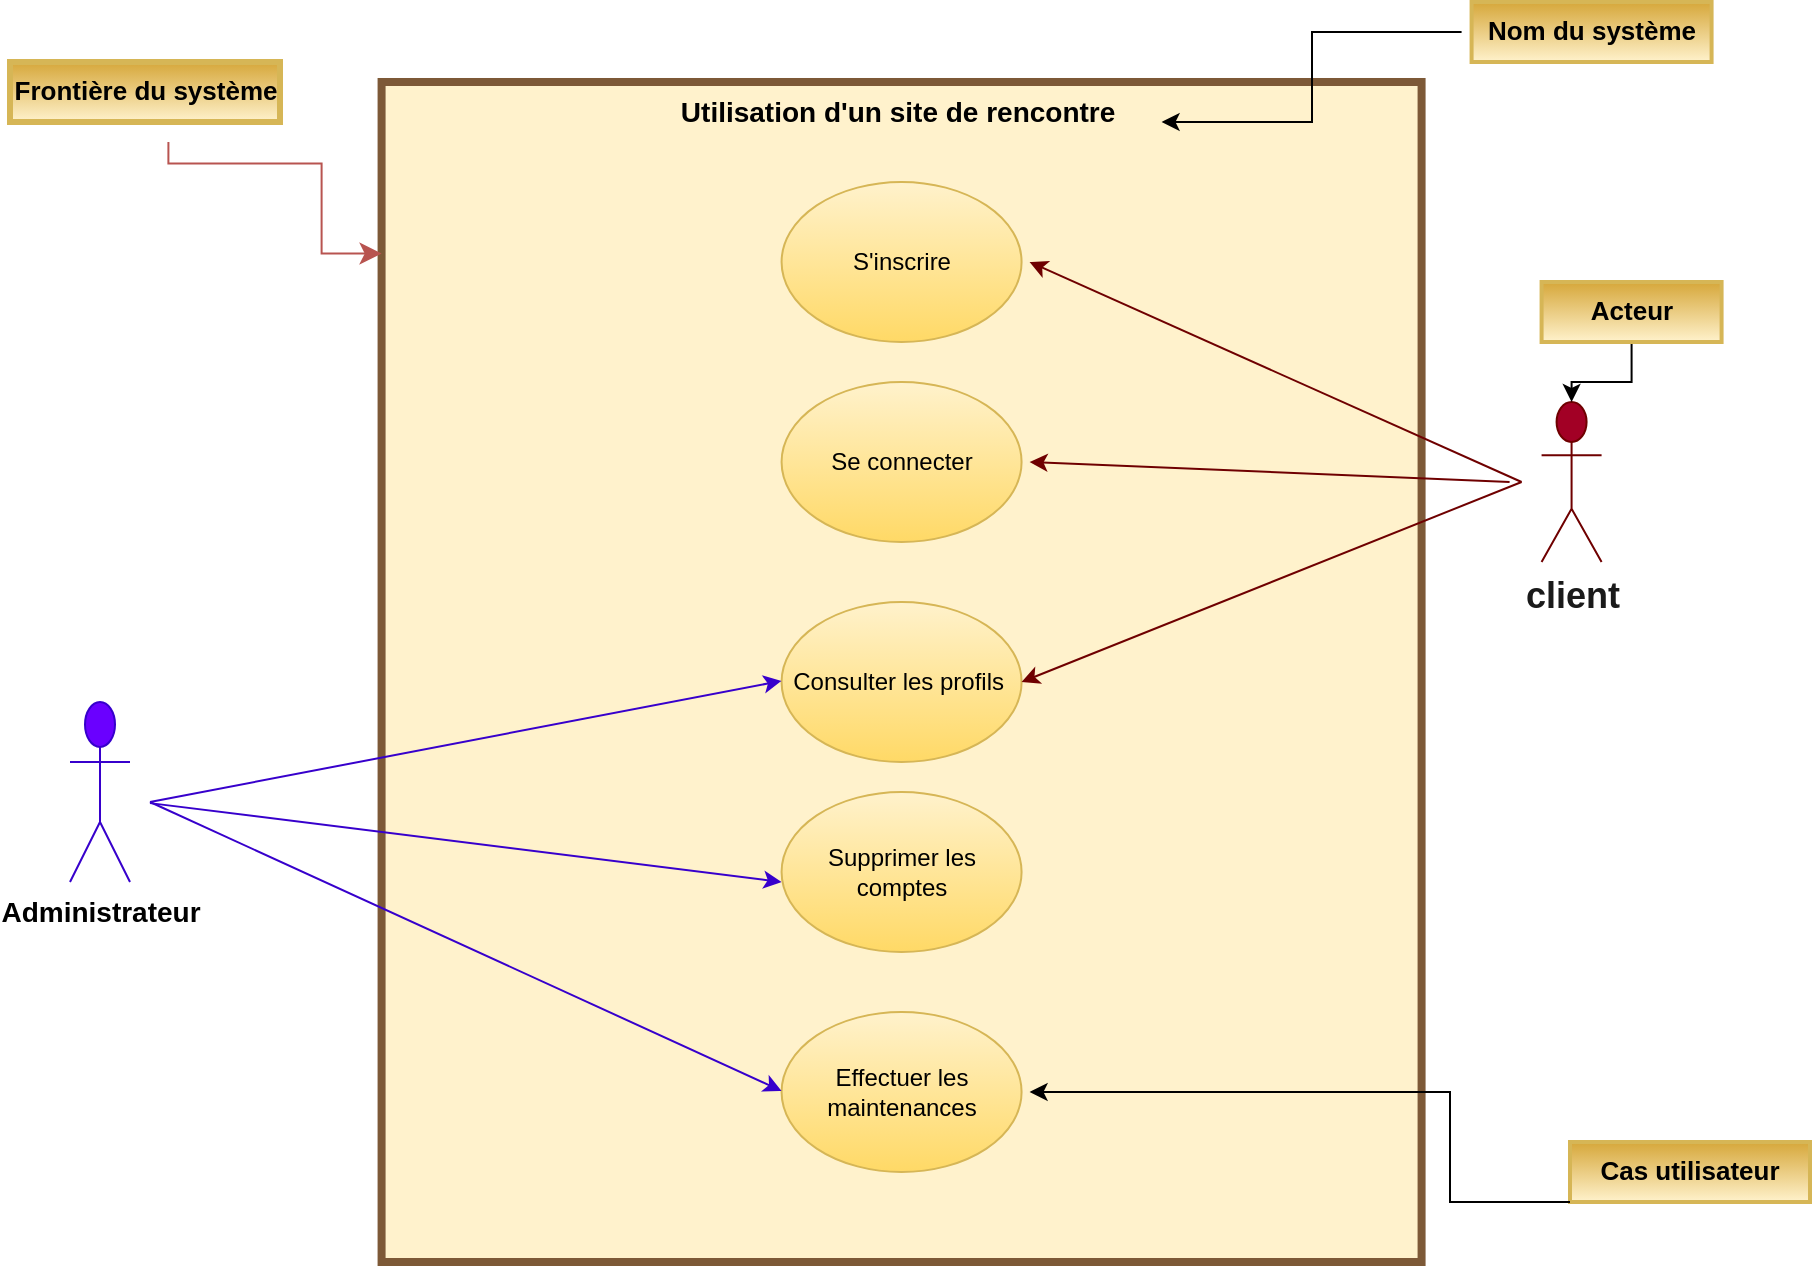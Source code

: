 <mxfile version="15.4.3" type="device" pages="7"><diagram id="weWwjHeKJIYspQ4yon3c" name="Page-1"><mxGraphModel dx="2048" dy="1813" grid="1" gridSize="10" guides="1" tooltips="1" connect="1" arrows="1" fold="1" page="1" pageScale="1" pageWidth="827" pageHeight="1169" math="0" shadow="0"><root><mxCell id="0"/><mxCell id="1" parent="0"/><mxCell id="iVEvLPXvBryXP_HF8S6f-1" value="&lt;span style=&quot;font-size: 14px&quot;&gt;&lt;b&gt;Utilisation d'un site de rencontre&amp;nbsp;&lt;/b&gt;&lt;/span&gt;" style="rounded=0;whiteSpace=wrap;html=1;direction=south;fillColor=#fff2cc;gradientDirection=north;align=center;rotation=0;horizontal=1;verticalAlign=top;strokeColor=#7D5937;strokeWidth=4;gradientColor=#FFF2CC;" parent="1" vertex="1"><mxGeometry x="-214.21" y="40" width="520" height="590" as="geometry"/></mxCell><mxCell id="iVEvLPXvBryXP_HF8S6f-3" value="S'inscrire" style="ellipse;whiteSpace=wrap;html=1;gradientColor=#ffd966;fillColor=#fff2cc;strokeColor=#d6b656;strokeWidth=1;" parent="1" vertex="1"><mxGeometry x="-14.21" y="90" width="120" height="80" as="geometry"/></mxCell><mxCell id="iVEvLPXvBryXP_HF8S6f-4" value="Effectuer les maintenances" style="ellipse;whiteSpace=wrap;html=1;gradientColor=#ffd966;fillColor=#fff2cc;strokeColor=#d6b656;" parent="1" vertex="1"><mxGeometry x="-14.21" y="505" width="120" height="80" as="geometry"/></mxCell><mxCell id="iVEvLPXvBryXP_HF8S6f-5" value="Se connecter" style="ellipse;whiteSpace=wrap;html=1;gradientColor=#ffd966;fillColor=#fff2cc;strokeColor=#d6b656;" parent="1" vertex="1"><mxGeometry x="-14.21" y="190" width="120" height="80" as="geometry"/></mxCell><mxCell id="iVEvLPXvBryXP_HF8S6f-6" value="&lt;font style=&quot;font-size: 18px&quot; color=&quot;#1a1a1a&quot;&gt;client&lt;/font&gt;" style="shape=umlActor;verticalLabelPosition=bottom;verticalAlign=top;html=1;outlineConnect=0;fontStyle=1;fillColor=#a20025;strokeColor=#6F0000;fontColor=#ffffff;" parent="1" vertex="1"><mxGeometry x="365.79" y="200" width="30" height="80" as="geometry"/></mxCell><mxCell id="iVEvLPXvBryXP_HF8S6f-10" value="&lt;font style=&quot;font-size: 14px&quot; color=&quot;#000000&quot;&gt;Administrateur&lt;/font&gt;" style="shape=umlActor;verticalLabelPosition=bottom;verticalAlign=top;html=1;outlineConnect=0;fontStyle=1;fillColor=#6a00ff;strokeColor=#3700CC;fontColor=#ffffff;" parent="1" vertex="1"><mxGeometry x="-370" y="350" width="30" height="90" as="geometry"/></mxCell><mxCell id="iVEvLPXvBryXP_HF8S6f-15" value="Consulter les profils&amp;nbsp;" style="ellipse;whiteSpace=wrap;html=1;gradientColor=#ffd966;fillColor=#fff2cc;strokeColor=#d6b656;" parent="1" vertex="1"><mxGeometry x="-14.21" y="300" width="120" height="80" as="geometry"/></mxCell><mxCell id="iVEvLPXvBryXP_HF8S6f-29" value="" style="endArrow=classic;html=1;fontColor=#FF3333;verticalAlign=top;entryX=-0.023;entryY=0.353;entryDx=0;entryDy=0;entryPerimeter=0;fillColor=#6a00ff;strokeColor=#3700CC;" parent="1" edge="1"><mxGeometry width="50" height="50" relative="1" as="geometry"><mxPoint x="-330" y="400.56" as="sourcePoint"/><mxPoint x="-14.21" y="440" as="targetPoint"/></mxGeometry></mxCell><mxCell id="iVEvLPXvBryXP_HF8S6f-31" value="" style="endArrow=classic;html=1;fontColor=#FF3333;verticalAlign=top;fillColor=#a20025;strokeColor=#6F0000;" parent="1" edge="1"><mxGeometry width="50" height="50" relative="1" as="geometry"><mxPoint x="355.79" y="240" as="sourcePoint"/><mxPoint x="105.79" y="340" as="targetPoint"/></mxGeometry></mxCell><mxCell id="iVEvLPXvBryXP_HF8S6f-34" style="edgeStyle=orthogonalEdgeStyle;rounded=0;orthogonalLoop=1;jettySize=auto;html=1;exitX=0.5;exitY=1;exitDx=0;exitDy=0;" parent="1" source="iVEvLPXvBryXP_HF8S6f-32" target="iVEvLPXvBryXP_HF8S6f-6" edge="1"><mxGeometry relative="1" as="geometry"/></mxCell><mxCell id="iVEvLPXvBryXP_HF8S6f-32" value="Acteur" style="rounded=0;whiteSpace=wrap;html=1;strokeColor=#D6B656;strokeWidth=2;fillColor=#fff2cc;gradientDirection=north;verticalAlign=top;fontStyle=1;fontSize=13;gradientColor=#D6A73A;" parent="1" vertex="1"><mxGeometry x="365.79" y="140" width="90" height="30" as="geometry"/></mxCell><mxCell id="iVEvLPXvBryXP_HF8S6f-35" value="Nom du système" style="rounded=0;whiteSpace=wrap;html=1;strokeColor=#d6b656;strokeWidth=2;fillColor=#fff2cc;gradientDirection=north;verticalAlign=top;fontStyle=1;fontSize=13;gradientColor=#D6A73A;" parent="1" vertex="1"><mxGeometry x="330.79" width="120" height="30" as="geometry"/></mxCell><mxCell id="iVEvLPXvBryXP_HF8S6f-38" value="" style="endArrow=classic;html=1;fontColor=#FF3333;verticalAlign=top;fillColor=#a20025;strokeColor=#6F0000;" parent="1" edge="1"><mxGeometry width="50" height="50" relative="1" as="geometry"><mxPoint x="349.79" y="240" as="sourcePoint"/><mxPoint x="109.79" y="230.0" as="targetPoint"/></mxGeometry></mxCell><mxCell id="iVEvLPXvBryXP_HF8S6f-39" value="" style="endArrow=classic;html=1;fontColor=#FF3333;verticalAlign=top;fillColor=#a20025;strokeColor=#6F0000;" parent="1" edge="1"><mxGeometry width="50" height="50" relative="1" as="geometry"><mxPoint x="355.79" y="240" as="sourcePoint"/><mxPoint x="109.79" y="130.0" as="targetPoint"/></mxGeometry></mxCell><mxCell id="iVEvLPXvBryXP_HF8S6f-40" value="Supprimer les comptes" style="ellipse;whiteSpace=wrap;html=1;gradientColor=#ffd966;fillColor=#fff2cc;strokeColor=#d6b656;" parent="1" vertex="1"><mxGeometry x="-14.21" y="395" width="120" height="80" as="geometry"/></mxCell><mxCell id="iVEvLPXvBryXP_HF8S6f-41" value="" style="endArrow=classic;html=1;fontColor=#FF3333;verticalAlign=top;entryX=-0.023;entryY=0.353;entryDx=0;entryDy=0;entryPerimeter=0;fillColor=#6a00ff;strokeColor=#3700CC;" parent="1" edge="1"><mxGeometry width="50" height="50" relative="1" as="geometry"><mxPoint x="-330" y="400" as="sourcePoint"/><mxPoint x="-14.21" y="544.44" as="targetPoint"/></mxGeometry></mxCell><mxCell id="iVEvLPXvBryXP_HF8S6f-43" value="" style="edgeStyle=elbowEdgeStyle;elbow=horizontal;endArrow=classic;html=1;rounded=0;" parent="1" edge="1"><mxGeometry width="50" height="50" relative="1" as="geometry"><mxPoint x="325.79" y="15" as="sourcePoint"/><mxPoint x="175.79" y="60" as="targetPoint"/></mxGeometry></mxCell><mxCell id="iVEvLPXvBryXP_HF8S6f-47" value="&lt;b style=&quot;font-size: 13px;&quot;&gt;Frontière du système&lt;/b&gt;" style="rounded=0;whiteSpace=wrap;html=1;strokeColor=#d6b656;strokeWidth=3;fillColor=#fff2cc;gradientDirection=north;verticalAlign=top;spacingTop=0;spacing=2;spacingLeft=1;spacingBottom=23;fontFamily=Helvetica;labelBackgroundColor=none;perimeterSpacing=0;fontSize=13;gradientColor=#D6A73A;" parent="1" vertex="1"><mxGeometry x="-400" y="30" width="135" height="30" as="geometry"/></mxCell><mxCell id="iVEvLPXvBryXP_HF8S6f-48" style="edgeStyle=orthogonalEdgeStyle;rounded=0;orthogonalLoop=1;jettySize=auto;html=1;exitX=0.692;exitY=1.14;exitDx=0;exitDy=0;fontFamily=Helvetica;fontSize=13;fontColor=#4F4F4F;endSize=8;gradientColor=#ea6b66;fillColor=#f8cecc;strokeColor=#b85450;exitPerimeter=0;" parent="1" edge="1"><mxGeometry relative="1" as="geometry"><mxPoint x="-214.21" y="125.8" as="targetPoint"/><mxPoint x="-320.79" y="70.0" as="sourcePoint"/><Array as="points"><mxPoint x="-321.21" y="80.8"/><mxPoint x="-244.21" y="80.8"/><mxPoint x="-244.21" y="125.8"/></Array></mxGeometry></mxCell><mxCell id="qaUqfCJ0i0M3OZ55hwpv-1" value="Cas utilisateur" style="rounded=0;whiteSpace=wrap;html=1;strokeColor=#d6b656;strokeWidth=2;fillColor=#fff2cc;gradientDirection=north;verticalAlign=top;fontStyle=1;fontSize=13;gradientColor=#D6A73A;" parent="1" vertex="1"><mxGeometry x="380" y="570" width="120" height="30" as="geometry"/></mxCell><mxCell id="qaUqfCJ0i0M3OZ55hwpv-2" value="" style="edgeStyle=elbowEdgeStyle;elbow=horizontal;endArrow=classic;html=1;rounded=0;" parent="1" edge="1"><mxGeometry width="50" height="50" relative="1" as="geometry"><mxPoint x="380" y="600" as="sourcePoint"/><mxPoint x="109.79" y="545" as="targetPoint"/><Array as="points"><mxPoint x="320" y="610"/></Array></mxGeometry></mxCell><mxCell id="Shr7SH_I1ijQ5T_QCEIg-2" value="" style="endArrow=classic;html=1;fontColor=#FF3333;verticalAlign=top;entryX=-0.023;entryY=0.353;entryDx=0;entryDy=0;entryPerimeter=0;fillColor=#6a00ff;strokeColor=#3700CC;" edge="1" parent="1"><mxGeometry width="50" height="50" relative="1" as="geometry"><mxPoint x="-330" y="400" as="sourcePoint"/><mxPoint x="-14.21" y="339.44" as="targetPoint"/></mxGeometry></mxCell></root></mxGraphModel></diagram><diagram id="FXGKX-qDXkNzPMcbyioY" name="Page-2"><mxGraphModel dx="1221" dy="644" grid="1" gridSize="10" guides="1" tooltips="1" connect="1" arrows="1" fold="1" page="1" pageScale="1" pageWidth="827" pageHeight="1169" math="0" shadow="0"><root><mxCell id="MTrVuv8b9N_lWfVf94gW-0"/><mxCell id="MTrVuv8b9N_lWfVf94gW-1" parent="MTrVuv8b9N_lWfVf94gW-0"/><mxCell id="8rqVWZszcNIfHIM7vGZT-0" value="&lt;font style=&quot;font-size: 14px&quot;&gt;&lt;b&gt;Utilisation d'un site de rencontre&lt;/b&gt;&lt;/font&gt;" style="rounded=0;whiteSpace=wrap;html=1;direction=south;fillColor=#FFF2CC;gradientDirection=north;align=center;rotation=0;horizontal=1;verticalAlign=top;strokeColor=#7D5937;strokeWidth=4;gradientColor=#FFF2CC;" parent="MTrVuv8b9N_lWfVf94gW-1" vertex="1"><mxGeometry x="154" y="40" width="520" height="590" as="geometry"/></mxCell><mxCell id="WJyBv8URlqxWweIcmU5b-0" value="Se connecter" style="ellipse;whiteSpace=wrap;html=1;gradientColor=#ffd966;fillColor=#FF9933;strokeColor=#d6b656;" parent="MTrVuv8b9N_lWfVf94gW-1" vertex="1"><mxGeometry x="230.0" y="120" width="120" height="80" as="geometry"/></mxCell><mxCell id="zNxa2sdGO_AE-a-cm9br-0" value="Consulter les profils&amp;nbsp;" style="ellipse;whiteSpace=wrap;html=1;fillColor=#e1d5e7;strokeColor=#A680B8;" parent="MTrVuv8b9N_lWfVf94gW-1" vertex="1"><mxGeometry x="230.0" y="260" width="120" height="80" as="geometry"/></mxCell><mxCell id="PoD6lYwww3fJ2Xx13AOp-0" value="Supprimer les comptes" style="ellipse;whiteSpace=wrap;html=1;gradientColor=#ffd966;fillColor=#fff2cc;strokeColor=#d6b656;" parent="MTrVuv8b9N_lWfVf94gW-1" vertex="1"><mxGeometry x="230.0" y="390" width="120" height="80" as="geometry"/></mxCell><mxCell id="N6kBiaD7Q6cnoGw1dSsl-0" value="Effectuer les maintenances" style="ellipse;whiteSpace=wrap;html=1;gradientColor=#ffd966;fillColor=#fff2cc;strokeColor=#d6b656;" parent="MTrVuv8b9N_lWfVf94gW-1" vertex="1"><mxGeometry x="230.0" y="505" width="120" height="80" as="geometry"/></mxCell><mxCell id="lve6Cak85cwID4hWJRPR-0" value="&lt;font style=&quot;font-size: 14px&quot; color=&quot;#000000&quot;&gt;Administrateur&lt;/font&gt;" style="shape=umlActor;verticalLabelPosition=bottom;verticalAlign=top;html=1;outlineConnect=0;fontStyle=1;fillColor=#6a00ff;strokeColor=#3700CC;fontColor=#ffffff;" parent="MTrVuv8b9N_lWfVf94gW-1" vertex="1"><mxGeometry x="60" y="360" width="30" height="90" as="geometry"/></mxCell><mxCell id="el1T92E66KZs84MaFU_7-0" value="&lt;font style=&quot;font-size: 18px&quot; color=&quot;#1a1a1a&quot;&gt;client&lt;/font&gt;" style="shape=umlActor;verticalLabelPosition=bottom;verticalAlign=top;html=1;outlineConnect=0;fontStyle=1;fillColor=#a20025;strokeColor=#6F0000;fontColor=#ffffff;" parent="MTrVuv8b9N_lWfVf94gW-1" vertex="1"><mxGeometry x="750" y="240" width="30" height="80" as="geometry"/></mxCell><mxCell id="ZgEzMcZqiT-5TLwET4vs-2" value="" style="endArrow=classic;html=1;fontColor=#FF3333;verticalAlign=top;entryX=-0.023;entryY=0.353;entryDx=0;entryDy=0;entryPerimeter=0;fillColor=#6a00ff;strokeColor=#4D4D4D;dashed=1;exitX=1;exitY=1;exitDx=0;exitDy=0;" parent="MTrVuv8b9N_lWfVf94gW-1" source="WJyBv8URlqxWweIcmU5b-0" edge="1"><mxGeometry width="50" height="50" relative="1" as="geometry"><mxPoint x="450" y="270" as="sourcePoint"/><mxPoint x="565.75" y="470" as="targetPoint"/></mxGeometry></mxCell><mxCell id="ZgEzMcZqiT-5TLwET4vs-3" value="" style="endArrow=classic;html=1;fontColor=#FF3333;verticalAlign=top;entryX=0;entryY=0.5;entryDx=0;entryDy=0;fillColor=#6a00ff;strokeColor=#4D4D4D;exitX=1;exitY=0.5;exitDx=0;exitDy=0;dashed=1;" parent="MTrVuv8b9N_lWfVf94gW-1" source="PoD6lYwww3fJ2Xx13AOp-0" edge="1"><mxGeometry width="50" height="50" relative="1" as="geometry"><mxPoint x="234.25" y="209.89" as="sourcePoint"/><mxPoint x="490" y="510" as="targetPoint"/></mxGeometry></mxCell><mxCell id="_pOZWqajE7H5ngIxRmhI-0" value="" style="endArrow=classic;html=1;fontColor=#FF3333;verticalAlign=top;entryX=-0.023;entryY=0.353;entryDx=0;entryDy=0;entryPerimeter=0;fillColor=#6a00ff;strokeColor=#3700CC;" parent="MTrVuv8b9N_lWfVf94gW-1" edge="1"><mxGeometry width="50" height="50" relative="1" as="geometry"><mxPoint x="100" y="420" as="sourcePoint"/><mxPoint x="255.79" y="514.44" as="targetPoint"/></mxGeometry></mxCell><mxCell id="_pOZWqajE7H5ngIxRmhI-1" value="" style="endArrow=classic;html=1;fontColor=#FF3333;verticalAlign=top;entryX=-0.023;entryY=0.353;entryDx=0;entryDy=0;entryPerimeter=0;fillColor=#6a00ff;strokeColor=#3700CC;" parent="MTrVuv8b9N_lWfVf94gW-1" edge="1"><mxGeometry width="50" height="50" relative="1" as="geometry"><mxPoint x="100" y="420" as="sourcePoint"/><mxPoint x="245.79" y="407.22" as="targetPoint"/></mxGeometry></mxCell><mxCell id="MFQM23Msi7Dc2ZZuiPJq-0" value="" style="endArrow=classic;html=1;fontColor=#FF3333;verticalAlign=top;fillColor=#a20025;strokeColor=#6F0000;" parent="MTrVuv8b9N_lWfVf94gW-1" edge="1"><mxGeometry width="50" height="50" relative="1" as="geometry"><mxPoint x="730" y="280" as="sourcePoint"/><mxPoint x="350" y="160" as="targetPoint"/></mxGeometry></mxCell><mxCell id="MFQM23Msi7Dc2ZZuiPJq-3" value="" style="endArrow=classic;html=1;fontColor=#FF3333;verticalAlign=top;fillColor=#a20025;strokeColor=#6F0000;" parent="MTrVuv8b9N_lWfVf94gW-1" edge="1"><mxGeometry width="50" height="50" relative="1" as="geometry"><mxPoint x="730" y="280" as="sourcePoint"/><mxPoint x="350" y="300" as="targetPoint"/></mxGeometry></mxCell><mxCell id="MFQM23Msi7Dc2ZZuiPJq-6" value="&amp;lt;&amp;lt;include&amp;gt;&amp;gt;" style="rounded=0;whiteSpace=wrap;html=1;fontSize=14;fontColor=#000000;strokeColor=#FFF2CC;strokeWidth=1;fillColor=#FFF2CC;" parent="MTrVuv8b9N_lWfVf94gW-1" vertex="1"><mxGeometry x="530" y="375" width="120" height="45" as="geometry"/></mxCell><mxCell id="MFQM23Msi7Dc2ZZuiPJq-7" value="&amp;lt;&amp;lt;include&amp;gt;&amp;gt;" style="rounded=0;whiteSpace=wrap;html=1;fontSize=14;fontColor=#000000;strokeColor=#FFF2CC;strokeWidth=1;fillColor=#FFF2CC;" parent="MTrVuv8b9N_lWfVf94gW-1" vertex="1"><mxGeometry x="360" y="500" width="120" height="45" as="geometry"/></mxCell><mxCell id="MFQM23Msi7Dc2ZZuiPJq-9" value="" style="endArrow=classic;html=1;fontColor=#FF3333;verticalAlign=top;fillColor=#6a00ff;strokeColor=#4D4D4D;exitX=0.915;exitY=0.878;exitDx=0;exitDy=0;exitPerimeter=0;dashed=1;entryX=0;entryY=0;entryDx=0;entryDy=0;" parent="MTrVuv8b9N_lWfVf94gW-1" edge="1"><mxGeometry width="50" height="50" relative="1" as="geometry"><mxPoint x="340.0" y="329.26" as="sourcePoint"/><mxPoint x="515.096" y="480.736" as="targetPoint"/></mxGeometry></mxCell><mxCell id="MFQM23Msi7Dc2ZZuiPJq-10" value="&amp;lt;&amp;lt;include&amp;gt;&amp;gt;" style="rounded=0;whiteSpace=wrap;html=1;fontSize=14;fontColor=#000000;strokeColor=#FFF2CC;strokeWidth=1;fillColor=#FFF2CC;" parent="MTrVuv8b9N_lWfVf94gW-1" vertex="1"><mxGeometry x="420" y="425" width="90" height="35" as="geometry"/></mxCell><mxCell id="IvKk850vdo5CrW2RRam3-0" value="S'authentifier" style="ellipse;whiteSpace=wrap;html=1;fillColor=#FF3333;strokeColor=#FFFFFF;strokeWidth=1;gradientColor=#FF9999;" vertex="1" parent="MTrVuv8b9N_lWfVf94gW-1"><mxGeometry x="480" y="470" width="160" height="125" as="geometry"/></mxCell></root></mxGraphModel></diagram><diagram id="80dTjq93qy7R0JJeM6_k" name="Page-3"><mxGraphModel dx="1221" dy="644" grid="1" gridSize="10" guides="1" tooltips="1" connect="1" arrows="1" fold="1" page="1" pageScale="1" pageWidth="827" pageHeight="1169" math="0" shadow="0"><root><mxCell id="dQynfQwuio2pgvtpngWR-0"/><mxCell id="dQynfQwuio2pgvtpngWR-1" parent="dQynfQwuio2pgvtpngWR-0"/><mxCell id="dQynfQwuio2pgvtpngWR-2" value="&lt;font style=&quot;font-size: 14px&quot;&gt;&lt;b&gt;Utilisation d'un site de rencontre&lt;/b&gt;&lt;/font&gt;" style="rounded=0;whiteSpace=wrap;html=1;direction=south;fillColor=#FFF2CC;gradientDirection=north;align=center;rotation=0;horizontal=1;verticalAlign=top;strokeColor=#7D5937;strokeWidth=4;gradientColor=#FFF2CC;" parent="dQynfQwuio2pgvtpngWR-1" vertex="1"><mxGeometry x="140" y="60" width="520" height="590" as="geometry"/></mxCell><mxCell id="Vq28zk0aYF-WaxJvhp9E-0" value="S'inscrire" style="ellipse;whiteSpace=wrap;html=1;fillColor=#fff2cc;strokeColor=#d6b656;strokeWidth=1;gradientColor=#663300;" parent="dQynfQwuio2pgvtpngWR-1" vertex="1"><mxGeometry x="200" y="110" width="120" height="80" as="geometry"/></mxCell><mxCell id="x18dPmkq5BiioBOSRBI7-5" value="" style="edgeStyle=orthogonalEdgeStyle;rounded=0;orthogonalLoop=1;jettySize=auto;html=1;fontSize=14;fontColor=#000000;startFill=0;endFill=0;strokeColor=#1A1A1A;" parent="dQynfQwuio2pgvtpngWR-1" source="vWuemhmYQi7lgjnBkNhN-0" target="RTdk1IspAQ4nKyikFFte-5" edge="1"><mxGeometry relative="1" as="geometry"><Array as="points"/></mxGeometry></mxCell><mxCell id="vWuemhmYQi7lgjnBkNhN-0" value="Inscrire ses Informations&lt;br&gt;Personnelles" style="ellipse;whiteSpace=wrap;html=1;fillColor=#fff2cc;strokeColor=#d6b656;gradientColor=#663300;" parent="dQynfQwuio2pgvtpngWR-1" vertex="1"><mxGeometry x="200" y="330" width="120" height="80" as="geometry"/></mxCell><mxCell id="1T-p5-_rrq-MybK0mWP_-0" value="Consulter des profils" style="ellipse;whiteSpace=wrap;html=1;fillColor=#e1d5e7;strokeColor=#9673a6;gradientColor=#A680B8;" parent="dQynfQwuio2pgvtpngWR-1" vertex="1"><mxGeometry x="480" y="520" width="120" height="80" as="geometry"/></mxCell><mxCell id="x18dPmkq5BiioBOSRBI7-2" style="edgeStyle=orthogonalEdgeStyle;rounded=0;orthogonalLoop=1;jettySize=auto;html=1;entryX=0.5;entryY=0;entryDx=0;entryDy=0;fontSize=14;fontColor=#000000;startFill=0;endFill=0;strokeColor=#1A1A1A;" parent="dQynfQwuio2pgvtpngWR-1" source="Vq28zk0aYF-WaxJvhp9E-0" target="vWuemhmYQi7lgjnBkNhN-0" edge="1"><mxGeometry relative="1" as="geometry"/></mxCell><mxCell id="PX9JfjW6lG3FPnZ3nhb_-0" value="Se connecter" style="ellipse;whiteSpace=wrap;html=1;fillColor=#fff2cc;strokeColor=#d6b656;gradientColor=#FF9933;" parent="dQynfQwuio2pgvtpngWR-1" vertex="1"><mxGeometry x="480" y="320" width="120" height="80" as="geometry"/></mxCell><mxCell id="BKgbxdX_vvEhqynFh0St-0" value="&lt;font style=&quot;font-size: 18px&quot; color=&quot;#1a1a1a&quot;&gt;client&lt;/font&gt;" style="shape=umlActor;verticalLabelPosition=bottom;verticalAlign=top;html=1;outlineConnect=0;fontStyle=1;fillColor=#a20025;strokeColor=#6F0000;fontColor=#ffffff;" parent="dQynfQwuio2pgvtpngWR-1" vertex="1"><mxGeometry x="700" y="120" width="30" height="80" as="geometry"/></mxCell><mxCell id="RjzJeiNGY1fc4cV2wxfK-0" value="&lt;font style=&quot;font-size: 14px&quot; color=&quot;#000000&quot;&gt;Administrateur&lt;/font&gt;" style="shape=umlActor;verticalLabelPosition=bottom;verticalAlign=top;html=1;outlineConnect=0;fontStyle=1;fillColor=#6a00ff;strokeColor=#3700CC;fontColor=#ffffff;" parent="dQynfQwuio2pgvtpngWR-1" vertex="1"><mxGeometry x="60" y="360" width="30" height="90" as="geometry"/></mxCell><mxCell id="x18dPmkq5BiioBOSRBI7-0" value="" style="endArrow=classic;html=1;fontColor=#FF3333;verticalAlign=top;fillColor=#a20025;strokeColor=#6F0000;entryX=1;entryY=0.5;entryDx=0;entryDy=0;" parent="dQynfQwuio2pgvtpngWR-1" edge="1" target="Vq28zk0aYF-WaxJvhp9E-0"><mxGeometry width="50" height="50" relative="1" as="geometry"><mxPoint x="680" y="160" as="sourcePoint"/><mxPoint x="430" y="85" as="targetPoint"/></mxGeometry></mxCell><mxCell id="x18dPmkq5BiioBOSRBI7-1" value="" style="endArrow=classic;html=1;fontColor=#FF3333;verticalAlign=top;fillColor=#a20025;strokeColor=#1A1A1A;dashed=1;" parent="dQynfQwuio2pgvtpngWR-1" target="1SsFdMCK3_J9lml8mRA1-0" edge="1" source="Vq28zk0aYF-WaxJvhp9E-0"><mxGeometry width="50" height="50" relative="1" as="geometry"><mxPoint x="390" y="180" as="sourcePoint"/><mxPoint x="380" y="260" as="targetPoint"/></mxGeometry></mxCell><mxCell id="1SsFdMCK3_J9lml8mRA1-0" value="S'authentifier" style="ellipse;whiteSpace=wrap;html=1;fillColor=#FF3333;strokeColor=#FFFFFF;strokeWidth=1;gradientColor=#FF9999;" parent="dQynfQwuio2pgvtpngWR-1" vertex="1"><mxGeometry x="480" y="170" width="120" height="80" as="geometry"/></mxCell><mxCell id="RTdk1IspAQ4nKyikFFte-0" value="" style="endArrow=classic;html=1;fontColor=#FF3333;verticalAlign=top;fillColor=#6a00ff;strokeColor=#3700CC;" edge="1" parent="dQynfQwuio2pgvtpngWR-1" target="vWuemhmYQi7lgjnBkNhN-0"><mxGeometry width="50" height="50" relative="1" as="geometry"><mxPoint x="120" y="440" as="sourcePoint"/><mxPoint x="265.79" y="407.22" as="targetPoint"/></mxGeometry></mxCell><mxCell id="RTdk1IspAQ4nKyikFFte-1" value="" style="endArrow=classic;html=1;fontColor=#FF3333;verticalAlign=top;fillColor=#6a00ff;strokeColor=#3700CC;" edge="1" parent="dQynfQwuio2pgvtpngWR-1" target="1T-p5-_rrq-MybK0mWP_-0"><mxGeometry width="50" height="50" relative="1" as="geometry"><mxPoint x="120" y="440" as="sourcePoint"/><mxPoint x="275.79" y="417.22" as="targetPoint"/></mxGeometry></mxCell><mxCell id="RTdk1IspAQ4nKyikFFte-3" value="" style="endArrow=classic;html=1;fontColor=#FF3333;verticalAlign=top;fillColor=#a20025;strokeColor=#1A1A1A;exitX=0.5;exitY=1;exitDx=0;exitDy=0;" edge="1" parent="dQynfQwuio2pgvtpngWR-1" source="1SsFdMCK3_J9lml8mRA1-0" target="PX9JfjW6lG3FPnZ3nhb_-0"><mxGeometry width="50" height="50" relative="1" as="geometry"><mxPoint x="371.315" y="168.416" as="sourcePoint"/><mxPoint x="312.845" y="263.013" as="targetPoint"/></mxGeometry></mxCell><mxCell id="RTdk1IspAQ4nKyikFFte-4" style="edgeStyle=orthogonalEdgeStyle;rounded=0;orthogonalLoop=1;jettySize=auto;html=1;fontSize=14;fontColor=#000000;startFill=0;endFill=0;strokeColor=#1A1A1A;" edge="1" parent="dQynfQwuio2pgvtpngWR-1" source="PX9JfjW6lG3FPnZ3nhb_-0" target="1T-p5-_rrq-MybK0mWP_-0"><mxGeometry relative="1" as="geometry"><mxPoint x="290" y="340" as="sourcePoint"/><mxPoint x="290" y="410" as="targetPoint"/><Array as="points"/></mxGeometry></mxCell><mxCell id="RTdk1IspAQ4nKyikFFte-5" value="Valider le profil" style="ellipse;whiteSpace=wrap;html=1;gradientColor=#ffd966;fillColor=#fff2cc;strokeColor=#d6b656;" vertex="1" parent="dQynfQwuio2pgvtpngWR-1"><mxGeometry x="200" y="520" width="120" height="80" as="geometry"/></mxCell><mxCell id="RTdk1IspAQ4nKyikFFte-6" value="" style="edgeStyle=orthogonalEdgeStyle;rounded=0;orthogonalLoop=1;jettySize=auto;html=1;fontSize=14;fontColor=#000000;startFill=0;endFill=0;strokeColor=#1A1A1A;exitX=1;exitY=0.5;exitDx=0;exitDy=0;" edge="1" parent="dQynfQwuio2pgvtpngWR-1" source="RTdk1IspAQ4nKyikFFte-5" target="1T-p5-_rrq-MybK0mWP_-0"><mxGeometry relative="1" as="geometry"><mxPoint x="270" y="440" as="sourcePoint"/><mxPoint x="270" y="530" as="targetPoint"/><Array as="points"/></mxGeometry></mxCell><mxCell id="RTdk1IspAQ4nKyikFFte-7" value="" style="endArrow=classic;html=1;fontColor=#FF3333;verticalAlign=top;fillColor=#6a00ff;strokeColor=#3700CC;" edge="1" parent="dQynfQwuio2pgvtpngWR-1" target="RTdk1IspAQ4nKyikFFte-5"><mxGeometry width="50" height="50" relative="1" as="geometry"><mxPoint x="130" y="450" as="sourcePoint"/><mxPoint x="446.046" y="552.501" as="targetPoint"/></mxGeometry></mxCell><mxCell id="stDo1J4t84jtuZGvI7D1-0" value="Mail" style="ellipse;whiteSpace=wrap;html=1;fillColor=#66B2FF;strokeColor=#FFFFFF;strokeWidth=1;gradientColor=#99CCFF;" vertex="1" parent="dQynfQwuio2pgvtpngWR-1"><mxGeometry x="140" y="280" width="60" height="50" as="geometry"/></mxCell><mxCell id="QPSppTYtau-VuFeNETh5-0" value="Pseudo" style="ellipse;whiteSpace=wrap;html=1;fillColor=#66B2FF;strokeColor=#FFFFFF;strokeWidth=1;gradientColor=#99CCFF;" vertex="1" parent="dQynfQwuio2pgvtpngWR-1"><mxGeometry x="310" y="280" width="60" height="50" as="geometry"/></mxCell><mxCell id="QPSppTYtau-VuFeNETh5-1" value="Date de naissance" style="ellipse;whiteSpace=wrap;html=1;fillColor=#66B2FF;strokeColor=#FFFFFF;strokeWidth=1;gradientColor=#99CCFF;" vertex="1" parent="dQynfQwuio2pgvtpngWR-1"><mxGeometry x="320" y="410" width="60" height="50" as="geometry"/></mxCell><mxCell id="QPSppTYtau-VuFeNETh5-2" value="Mot de passe" style="ellipse;whiteSpace=wrap;html=1;fillColor=#66B2FF;strokeColor=#FFFFFF;strokeWidth=1;gradientColor=#99CCFF;" vertex="1" parent="dQynfQwuio2pgvtpngWR-1"><mxGeometry x="340" y="345" width="60" height="50" as="geometry"/></mxCell><mxCell id="QPSppTYtau-VuFeNETh5-3" value="" style="endArrow=classic;html=1;fontColor=#FF3333;verticalAlign=top;fillColor=#6a00ff;strokeColor=#007FFF;" edge="1" parent="dQynfQwuio2pgvtpngWR-1" target="QPSppTYtau-VuFeNETh5-0"><mxGeometry width="50" height="50" relative="1" as="geometry"><mxPoint x="280" y="335" as="sourcePoint"/><mxPoint x="371.855" y="288.87" as="targetPoint"/></mxGeometry></mxCell><mxCell id="QPSppTYtau-VuFeNETh5-5" value="" style="endArrow=classic;html=1;fontColor=#FF3333;verticalAlign=top;fillColor=#6a00ff;strokeColor=#007FFF;exitX=1;exitY=0.5;exitDx=0;exitDy=0;" edge="1" parent="dQynfQwuio2pgvtpngWR-1" source="vWuemhmYQi7lgjnBkNhN-0" target="QPSppTYtau-VuFeNETh5-2"><mxGeometry width="50" height="50" relative="1" as="geometry"><mxPoint x="290" y="345" as="sourcePoint"/><mxPoint x="324.142" y="327.676" as="targetPoint"/></mxGeometry></mxCell><mxCell id="QPSppTYtau-VuFeNETh5-6" value="" style="endArrow=classic;html=1;fontColor=#FF3333;verticalAlign=top;fillColor=#6a00ff;strokeColor=#007FFF;" edge="1" parent="dQynfQwuio2pgvtpngWR-1" source="vWuemhmYQi7lgjnBkNhN-0" target="QPSppTYtau-VuFeNETh5-1"><mxGeometry width="50" height="50" relative="1" as="geometry"><mxPoint x="300" y="355" as="sourcePoint"/><mxPoint x="334.142" y="337.676" as="targetPoint"/></mxGeometry></mxCell><mxCell id="QPSppTYtau-VuFeNETh5-7" value="" style="endArrow=classic;html=1;fontColor=#FF3333;verticalAlign=top;fillColor=#6a00ff;strokeColor=#007FFF;entryX=1;entryY=1;entryDx=0;entryDy=0;exitX=0;exitY=0;exitDx=0;exitDy=0;" edge="1" parent="dQynfQwuio2pgvtpngWR-1" source="vWuemhmYQi7lgjnBkNhN-0" target="stDo1J4t84jtuZGvI7D1-0"><mxGeometry width="50" height="50" relative="1" as="geometry"><mxPoint x="310" y="365" as="sourcePoint"/><mxPoint x="344.142" y="347.676" as="targetPoint"/></mxGeometry></mxCell></root></mxGraphModel></diagram><diagram id="SjU8-uSFHUD7FHmPVVP4" name="Page-4"><mxGraphModel dx="1038" dy="547" grid="1" gridSize="10" guides="1" tooltips="1" connect="1" arrows="1" fold="1" page="1" pageScale="1" pageWidth="827" pageHeight="1169" math="0" shadow="0"><root><mxCell id="j4uHCZXa7aNPKJZscNXT-0"/><mxCell id="j4uHCZXa7aNPKJZscNXT-1" parent="j4uHCZXa7aNPKJZscNXT-0"/><mxCell id="j4uHCZXa7aNPKJZscNXT-2" value="&lt;font style=&quot;font-size: 14px&quot;&gt;&lt;b&gt;Utilisation d'un site de rencontre&lt;/b&gt;&lt;/font&gt;" style="rounded=0;whiteSpace=wrap;html=1;direction=south;fillColor=#FFF2CC;gradientDirection=north;align=center;rotation=0;horizontal=1;verticalAlign=top;strokeColor=#7D5937;strokeWidth=4;gradientColor=#FFF2CC;" parent="j4uHCZXa7aNPKJZscNXT-1" vertex="1"><mxGeometry x="154" y="70" width="520" height="560" as="geometry"/></mxCell><mxCell id="QN5MA49nM2EgzqGuVtRY-0" value="Accéder aux profils féminins" style="ellipse;whiteSpace=wrap;html=1;fillColor=#f8cecc;strokeColor=#b85450;" parent="j4uHCZXa7aNPKJZscNXT-1" vertex="1"><mxGeometry x="490" y="260" width="120" height="80" as="geometry"/></mxCell><mxCell id="QN5MA49nM2EgzqGuVtRY-1" value="Consulter son propre profil&amp;nbsp;" style="ellipse;whiteSpace=wrap;html=1;fillColor=#f5f5f5;strokeColor=#666666;fontColor=#333333;" parent="j4uHCZXa7aNPKJZscNXT-1" vertex="1"><mxGeometry x="380" y="370" width="120" height="80" as="geometry"/></mxCell><mxCell id="KfqZyaQgB72Z8TUfj4y0-0" value="Accéder aux profils masculins" style="ellipse;whiteSpace=wrap;html=1;fillColor=#d5e8d4;strokeColor=#82b366;" parent="j4uHCZXa7aNPKJZscNXT-1" vertex="1"><mxGeometry x="230" y="290" width="120" height="80" as="geometry"/></mxCell><mxCell id="He29ylfyv_iXFbZcjHI1-0" value="Consulter des profils" style="ellipse;whiteSpace=wrap;html=1;fillColor=#e1d5e7;strokeColor=#9673a6;strokeWidth=1;gradientColor=#A680B8;" vertex="1" parent="j4uHCZXa7aNPKJZscNXT-1"><mxGeometry x="315" y="100" width="170" height="80" as="geometry"/></mxCell><mxCell id="ExBpI_bk78RJ0c7rSOF--0" value="" style="endArrow=classic;html=1;fontColor=#FF3333;verticalAlign=top;fillColor=#a20025;strokeColor=#1A1A1A;exitX=0.5;exitY=1;exitDx=0;exitDy=0;" edge="1" parent="j4uHCZXa7aNPKJZscNXT-1" source="He29ylfyv_iXFbZcjHI1-0" target="QN5MA49nM2EgzqGuVtRY-0"><mxGeometry width="50" height="50" relative="1" as="geometry"><mxPoint x="375" y="170" as="sourcePoint"/><mxPoint x="457.697" y="256.292" as="targetPoint"/></mxGeometry></mxCell><mxCell id="ExBpI_bk78RJ0c7rSOF--1" value="" style="endArrow=classic;html=1;fontColor=#FF3333;verticalAlign=top;fillColor=#a20025;strokeColor=#1A1A1A;exitX=0.5;exitY=1;exitDx=0;exitDy=0;" edge="1" parent="j4uHCZXa7aNPKJZscNXT-1" target="KfqZyaQgB72Z8TUfj4y0-0"><mxGeometry width="50" height="50" relative="1" as="geometry"><mxPoint x="401.35" y="180" as="sourcePoint"/><mxPoint x="484.997" y="294.065" as="targetPoint"/></mxGeometry></mxCell><mxCell id="ExBpI_bk78RJ0c7rSOF--2" value="" style="endArrow=classic;html=1;fontColor=#FF3333;verticalAlign=top;fillColor=#a20025;strokeColor=#1A1A1A;" edge="1" parent="j4uHCZXa7aNPKJZscNXT-1" target="QN5MA49nM2EgzqGuVtRY-1"><mxGeometry width="50" height="50" relative="1" as="geometry"><mxPoint x="400" y="180" as="sourcePoint"/><mxPoint x="493.647" y="304.065" as="targetPoint"/></mxGeometry></mxCell><mxCell id="ExBpI_bk78RJ0c7rSOF--3" value="Modifier son profil" style="ellipse;whiteSpace=wrap;html=1;fillColor=#f5f5f5;strokeColor=#666666;fontColor=#333333;" vertex="1" parent="j4uHCZXa7aNPKJZscNXT-1"><mxGeometry x="510" y="520" width="90" height="50" as="geometry"/></mxCell><mxCell id="ALuFkrZAfW5Gfk3AEXY1-0" value="&lt;font style=&quot;font-size: 14px&quot; color=&quot;#000000&quot;&gt;Administrateur&lt;/font&gt;" style="shape=umlActor;verticalLabelPosition=bottom;verticalAlign=top;html=1;outlineConnect=0;fontStyle=1;fillColor=#6a00ff;strokeColor=#3700CC;fontColor=#ffffff;" vertex="1" parent="j4uHCZXa7aNPKJZscNXT-1"><mxGeometry x="50" y="430" width="30" height="90" as="geometry"/></mxCell><mxCell id="DqKAjmO3HK1g9JZAYd-8-0" value="" style="endArrow=classic;html=1;fontColor=#FF3333;verticalAlign=top;fillColor=#6a00ff;strokeColor=#3700CC;" edge="1" parent="j4uHCZXa7aNPKJZscNXT-1" target="DqKAjmO3HK1g9JZAYd-8-1"><mxGeometry width="50" height="50" relative="1" as="geometry"><mxPoint x="100" y="500" as="sourcePoint"/><mxPoint x="100" y="430" as="targetPoint"/></mxGeometry></mxCell><mxCell id="DqKAjmO3HK1g9JZAYd-8-1" value="Effectuer la maintenance des profils" style="ellipse;whiteSpace=wrap;html=1;gradientColor=#ffd966;fillColor=#fff2cc;strokeColor=#d6b656;" vertex="1" parent="j4uHCZXa7aNPKJZscNXT-1"><mxGeometry x="230" y="530" width="120" height="80" as="geometry"/></mxCell><mxCell id="M-2PZnK3jW2ulkiEhO4g-0" value="&lt;font style=&quot;font-size: 18px&quot; color=&quot;#1a1a1a&quot;&gt;client&lt;/font&gt;" style="shape=umlActor;verticalLabelPosition=bottom;verticalAlign=top;html=1;outlineConnect=0;fontStyle=1;fillColor=#a20025;strokeColor=#6F0000;fontColor=#ffffff;" vertex="1" parent="j4uHCZXa7aNPKJZscNXT-1"><mxGeometry x="760" y="120" width="30" height="80" as="geometry"/></mxCell><mxCell id="M-2PZnK3jW2ulkiEhO4g-1" value="" style="endArrow=classic;html=1;fontColor=#FF3333;verticalAlign=top;fillColor=#a20025;strokeColor=#1A1A1A;exitX=1;exitY=1;exitDx=0;exitDy=0;" edge="1" parent="j4uHCZXa7aNPKJZscNXT-1" source="QN5MA49nM2EgzqGuVtRY-1" target="ExBpI_bk78RJ0c7rSOF--3"><mxGeometry width="50" height="50" relative="1" as="geometry"><mxPoint x="410" y="190" as="sourcePoint"/><mxPoint x="410" y="390" as="targetPoint"/></mxGeometry></mxCell><mxCell id="ldriwazMP0PrVqMUhnuo-0" value="" style="endArrow=classic;html=1;fontColor=#FF3333;verticalAlign=top;fillColor=#a20025;strokeColor=#6F0000;entryX=1.011;entryY=0.597;entryDx=0;entryDy=0;entryPerimeter=0;" edge="1" parent="j4uHCZXa7aNPKJZscNXT-1" source="M-2PZnK3jW2ulkiEhO4g-0" target="He29ylfyv_iXFbZcjHI1-0"><mxGeometry width="50" height="50" relative="1" as="geometry"><mxPoint x="680" y="160" as="sourcePoint"/><mxPoint x="320" y="150" as="targetPoint"/></mxGeometry></mxCell><mxCell id="tXk5HRBJptPNupqAoWJ3-0" value="Supprimer les faux profils" style="ellipse;whiteSpace=wrap;html=1;gradientColor=#ffd966;fillColor=#fff2cc;strokeColor=#d6b656;" vertex="1" parent="j4uHCZXa7aNPKJZscNXT-1"><mxGeometry x="190.0" y="430" width="120" height="80" as="geometry"/></mxCell><mxCell id="tXk5HRBJptPNupqAoWJ3-2" value="" style="endArrow=classic;html=1;fontColor=#FF3333;verticalAlign=top;fillColor=#6a00ff;strokeColor=#3700CC;" edge="1" parent="j4uHCZXa7aNPKJZscNXT-1" target="tXk5HRBJptPNupqAoWJ3-0"><mxGeometry width="50" height="50" relative="1" as="geometry"><mxPoint x="100" y="500" as="sourcePoint"/><mxPoint x="247.486" y="560.653" as="targetPoint"/></mxGeometry></mxCell></root></mxGraphModel></diagram><diagram id="XWGCfjEDdqOGDlu92ssW" name="Page-5"><mxGraphModel dx="1221" dy="644" grid="1" gridSize="10" guides="1" tooltips="1" connect="1" arrows="1" fold="1" page="1" pageScale="1" pageWidth="827" pageHeight="1169" math="0" shadow="0"><root><mxCell id="ulukjXOJK47IfRSpHPJ8-0"/><mxCell id="ulukjXOJK47IfRSpHPJ8-1" parent="ulukjXOJK47IfRSpHPJ8-0"/><mxCell id="ulukjXOJK47IfRSpHPJ8-2" value="&lt;font style=&quot;font-size: 14px&quot;&gt;&lt;b&gt;Utilisation d'un site de rencontre&lt;/b&gt;&lt;/font&gt;" style="rounded=0;whiteSpace=wrap;html=1;direction=south;fillColor=#FFF2CC;gradientDirection=north;align=center;rotation=0;horizontal=1;verticalAlign=top;strokeColor=#7D5937;strokeWidth=4;gradientColor=#FFF2CC;" vertex="1" parent="ulukjXOJK47IfRSpHPJ8-1"><mxGeometry x="150" y="60" width="520" height="590" as="geometry"/></mxCell><mxCell id="ulukjXOJK47IfRSpHPJ8-3" value="Voir ses informations personnelles" style="ellipse;whiteSpace=wrap;html=1;fillColor=#d5e8d4;strokeColor=#82b366;" vertex="1" parent="ulukjXOJK47IfRSpHPJ8-1"><mxGeometry x="350" y="362.5" width="110" height="70" as="geometry"/></mxCell><mxCell id="ulukjXOJK47IfRSpHPJ8-4" value="Voir ses photos" style="ellipse;whiteSpace=wrap;html=1;fillColor=#d5e8d4;strokeColor=#82b366;" vertex="1" parent="ulukjXOJK47IfRSpHPJ8-1"><mxGeometry x="195" y="360" width="105" height="70" as="geometry"/></mxCell><mxCell id="ulukjXOJK47IfRSpHPJ8-5" value="Consulter le profil d'un homme" style="ellipse;whiteSpace=wrap;html=1;fillColor=#B3FF66;strokeColor=#82b366;" vertex="1" parent="ulukjXOJK47IfRSpHPJ8-1"><mxGeometry x="345" y="230" width="120" height="80" as="geometry"/></mxCell><mxCell id="VYWx4OVb-2Eae-pawyM0-1" value="" style="edgeStyle=orthogonalEdgeStyle;rounded=0;orthogonalLoop=1;jettySize=auto;html=1;dashed=1;" edge="1" parent="ulukjXOJK47IfRSpHPJ8-1" source="ulukjXOJK47IfRSpHPJ8-6" target="ulukjXOJK47IfRSpHPJ8-5"><mxGeometry relative="1" as="geometry"/></mxCell><mxCell id="ulukjXOJK47IfRSpHPJ8-6" value="Accéder aux&amp;nbsp; profils masculins" style="ellipse;whiteSpace=wrap;html=1;fillColor=#009900;strokeColor=#d6b656;strokeWidth=1;gradientColor=#CCFFCC;" vertex="1" parent="ulukjXOJK47IfRSpHPJ8-1"><mxGeometry x="320" y="90" width="170" height="80" as="geometry"/></mxCell><mxCell id="ulukjXOJK47IfRSpHPJ8-7" value="" style="endArrow=classic;html=1;fontColor=#FF3333;verticalAlign=top;fillColor=#a20025;strokeColor=#1A1A1A;" edge="1" parent="ulukjXOJK47IfRSpHPJ8-1" source="ulukjXOJK47IfRSpHPJ8-5" target="ulukjXOJK47IfRSpHPJ8-3"><mxGeometry width="50" height="50" relative="1" as="geometry"><mxPoint x="375" y="170" as="sourcePoint"/><mxPoint x="457.697" y="256.292" as="targetPoint"/></mxGeometry></mxCell><mxCell id="ulukjXOJK47IfRSpHPJ8-8" value="" style="endArrow=classic;html=1;fontColor=#FF3333;verticalAlign=top;fillColor=#a20025;strokeColor=#1A1A1A;" edge="1" parent="ulukjXOJK47IfRSpHPJ8-1" target="ulukjXOJK47IfRSpHPJ8-5"><mxGeometry width="50" height="50" relative="1" as="geometry"><mxPoint x="405" y="170" as="sourcePoint"/><mxPoint x="484.997" y="294.065" as="targetPoint"/></mxGeometry></mxCell><mxCell id="ulukjXOJK47IfRSpHPJ8-9" value="" style="endArrow=classic;html=1;fontColor=#FF3333;verticalAlign=top;fillColor=#a20025;strokeColor=#1A1A1A;" edge="1" parent="ulukjXOJK47IfRSpHPJ8-1" target="ulukjXOJK47IfRSpHPJ8-4" source="ulukjXOJK47IfRSpHPJ8-5"><mxGeometry width="50" height="50" relative="1" as="geometry"><mxPoint x="400" y="180" as="sourcePoint"/><mxPoint x="493.647" y="304.065" as="targetPoint"/></mxGeometry></mxCell><mxCell id="ulukjXOJK47IfRSpHPJ8-10" value="Discuter" style="ellipse;whiteSpace=wrap;html=1;fillColor=#d5e8d4;strokeColor=#82b366;" vertex="1" parent="ulukjXOJK47IfRSpHPJ8-1"><mxGeometry x="500" y="365" width="110" height="65" as="geometry"/></mxCell><mxCell id="ulukjXOJK47IfRSpHPJ8-11" value="" style="endArrow=classic;html=1;fontColor=#FF3333;verticalAlign=top;fillColor=#6a00ff;strokeColor=#3700CC;" edge="1" parent="ulukjXOJK47IfRSpHPJ8-1" target="ulukjXOJK47IfRSpHPJ8-12"><mxGeometry width="50" height="50" relative="1" as="geometry"><mxPoint x="100" y="500" as="sourcePoint"/><mxPoint x="100" y="430" as="targetPoint"/></mxGeometry></mxCell><mxCell id="ulukjXOJK47IfRSpHPJ8-12" value="Maintenance des profils" style="ellipse;whiteSpace=wrap;html=1;gradientColor=#ffd966;fillColor=#fff2cc;strokeColor=#d6b656;" vertex="1" parent="ulukjXOJK47IfRSpHPJ8-1"><mxGeometry x="210" y="495" width="120" height="80" as="geometry"/></mxCell><mxCell id="ulukjXOJK47IfRSpHPJ8-13" value="" style="endArrow=classic;html=1;fontColor=#FF3333;verticalAlign=top;fillColor=#a20025;strokeColor=#1A1A1A;exitX=0.917;exitY=0.75;exitDx=0;exitDy=0;exitPerimeter=0;" edge="1" parent="ulukjXOJK47IfRSpHPJ8-1" source="ulukjXOJK47IfRSpHPJ8-5" target="ulukjXOJK47IfRSpHPJ8-10"><mxGeometry width="50" height="50" relative="1" as="geometry"><mxPoint x="410" y="190" as="sourcePoint"/><mxPoint x="410" y="390" as="targetPoint"/></mxGeometry></mxCell><mxCell id="prGqdIvDT7A15h0rQBzk-0" value="&lt;font style=&quot;font-size: 14px&quot; color=&quot;#000000&quot;&gt;Administrateur&lt;/font&gt;" style="shape=umlActor;verticalLabelPosition=bottom;verticalAlign=top;html=1;outlineConnect=0;fontStyle=1;fillColor=#6a00ff;strokeColor=#3700CC;fontColor=#ffffff;" vertex="1" parent="ulukjXOJK47IfRSpHPJ8-1"><mxGeometry x="30" y="420" width="50" height="100" as="geometry"/></mxCell><mxCell id="1r_aJCpclwk2JxUTh7Ng-0" value="&lt;font style=&quot;font-size: 18px&quot; color=&quot;#1a1a1a&quot;&gt;client&lt;/font&gt;" style="shape=umlActor;verticalLabelPosition=bottom;verticalAlign=top;html=1;outlineConnect=0;fontStyle=1;fillColor=#a20025;strokeColor=#6F0000;fontColor=#ffffff;" vertex="1" parent="ulukjXOJK47IfRSpHPJ8-1"><mxGeometry x="730" y="110" width="50" height="100" as="geometry"/></mxCell><mxCell id="VYWx4OVb-2Eae-pawyM0-0" value="" style="endArrow=classic;html=1;fontColor=#FF3333;verticalAlign=top;fillColor=#a20025;strokeColor=#6F0000;entryX=1.011;entryY=0.597;entryDx=0;entryDy=0;entryPerimeter=0;" edge="1" parent="ulukjXOJK47IfRSpHPJ8-1"><mxGeometry width="50" height="50" relative="1" as="geometry"><mxPoint x="710" y="159" as="sourcePoint"/><mxPoint x="486.87" y="147.76" as="targetPoint"/></mxGeometry></mxCell></root></mxGraphModel></diagram><diagram id="EhIT0jkoB9nhvkSPD9Su" name="Page-6"><mxGraphModel dx="1221" dy="644" grid="1" gridSize="10" guides="1" tooltips="1" connect="1" arrows="1" fold="1" page="1" pageScale="1" pageWidth="827" pageHeight="1169" math="0" shadow="0"><root><mxCell id="PwIyVNvM3gjIEQSaL48Y-0"/><mxCell id="PwIyVNvM3gjIEQSaL48Y-1" parent="PwIyVNvM3gjIEQSaL48Y-0"/><mxCell id="cl3kIha8S8X32P7lU6nI-0" value="&lt;font style=&quot;font-size: 14px&quot;&gt;&lt;b&gt;Utilisation d'un site de rencontre&lt;/b&gt;&lt;/font&gt;" style="rounded=0;whiteSpace=wrap;html=1;direction=south;fillColor=#FFF2CC;gradientDirection=north;align=center;rotation=0;horizontal=1;verticalAlign=top;strokeColor=#7D5937;strokeWidth=4;gradientColor=#FFF2CC;" vertex="1" parent="PwIyVNvM3gjIEQSaL48Y-1"><mxGeometry x="145" y="70" width="520" height="590" as="geometry"/></mxCell><mxCell id="cl3kIha8S8X32P7lU6nI-1" value="Voir ses informations personnelles" style="ellipse;whiteSpace=wrap;html=1;fillColor=#f8cecc;strokeColor=#b85450;" vertex="1" parent="PwIyVNvM3gjIEQSaL48Y-1"><mxGeometry x="350" y="420" width="110" height="70" as="geometry"/></mxCell><mxCell id="cl3kIha8S8X32P7lU6nI-2" value="Voir sa photo" style="ellipse;whiteSpace=wrap;html=1;fillColor=#f8cecc;strokeColor=#b85450;" vertex="1" parent="PwIyVNvM3gjIEQSaL48Y-1"><mxGeometry x="195" y="360" width="105" height="70" as="geometry"/></mxCell><mxCell id="cl3kIha8S8X32P7lU6nI-3" value="Consulter le Profil d'une femme" style="ellipse;whiteSpace=wrap;html=1;fillColor=#FF99CC;strokeColor=#82b366;" vertex="1" parent="PwIyVNvM3gjIEQSaL48Y-1"><mxGeometry x="345" y="260" width="120" height="80" as="geometry"/></mxCell><mxCell id="cl3kIha8S8X32P7lU6nI-4" value="" style="edgeStyle=orthogonalEdgeStyle;rounded=0;orthogonalLoop=1;jettySize=auto;html=1;dashed=1;" edge="1" parent="PwIyVNvM3gjIEQSaL48Y-1" source="cl3kIha8S8X32P7lU6nI-5" target="cl3kIha8S8X32P7lU6nI-3"><mxGeometry relative="1" as="geometry"/></mxCell><mxCell id="cl3kIha8S8X32P7lU6nI-5" value="Accéder aux profils féminins" style="ellipse;whiteSpace=wrap;html=1;fillColor=#FF66B3;strokeColor=#d6b656;strokeWidth=1;gradientColor=#E5CCFF;" vertex="1" parent="PwIyVNvM3gjIEQSaL48Y-1"><mxGeometry x="320" y="100" width="170" height="80" as="geometry"/></mxCell><mxCell id="cl3kIha8S8X32P7lU6nI-6" value="" style="endArrow=classic;html=1;fontColor=#FF3333;verticalAlign=top;fillColor=#a20025;strokeColor=#1A1A1A;" edge="1" parent="PwIyVNvM3gjIEQSaL48Y-1" source="cl3kIha8S8X32P7lU6nI-3" target="cl3kIha8S8X32P7lU6nI-1"><mxGeometry width="50" height="50" relative="1" as="geometry"><mxPoint x="375" y="170" as="sourcePoint"/><mxPoint x="457.697" y="256.292" as="targetPoint"/></mxGeometry></mxCell><mxCell id="cl3kIha8S8X32P7lU6nI-7" value="" style="endArrow=classic;html=1;fontColor=#FF3333;verticalAlign=top;fillColor=#a20025;strokeColor=#1A1A1A;" edge="1" parent="PwIyVNvM3gjIEQSaL48Y-1" target="cl3kIha8S8X32P7lU6nI-3"><mxGeometry width="50" height="50" relative="1" as="geometry"><mxPoint x="405" y="170" as="sourcePoint"/><mxPoint x="484.997" y="294.065" as="targetPoint"/></mxGeometry></mxCell><mxCell id="cl3kIha8S8X32P7lU6nI-8" value="" style="endArrow=classic;html=1;fontColor=#FF3333;verticalAlign=top;fillColor=#a20025;strokeColor=#1A1A1A;" edge="1" parent="PwIyVNvM3gjIEQSaL48Y-1" source="cl3kIha8S8X32P7lU6nI-3" target="cl3kIha8S8X32P7lU6nI-2"><mxGeometry width="50" height="50" relative="1" as="geometry"><mxPoint x="400" y="180" as="sourcePoint"/><mxPoint x="493.647" y="304.065" as="targetPoint"/></mxGeometry></mxCell><mxCell id="cl3kIha8S8X32P7lU6nI-9" value="Discuter" style="ellipse;whiteSpace=wrap;html=1;fillColor=#f8cecc;strokeColor=#b85450;" vertex="1" parent="PwIyVNvM3gjIEQSaL48Y-1"><mxGeometry x="520" y="380" width="110" height="65" as="geometry"/></mxCell><mxCell id="cl3kIha8S8X32P7lU6nI-10" value="" style="endArrow=classic;html=1;fontColor=#FF3333;verticalAlign=top;fillColor=#6a00ff;strokeColor=#3700CC;" edge="1" parent="PwIyVNvM3gjIEQSaL48Y-1" target="cl3kIha8S8X32P7lU6nI-11"><mxGeometry width="50" height="50" relative="1" as="geometry"><mxPoint x="100" y="500" as="sourcePoint"/><mxPoint x="100" y="430" as="targetPoint"/></mxGeometry></mxCell><mxCell id="cl3kIha8S8X32P7lU6nI-11" value="Maintenance des profils" style="ellipse;whiteSpace=wrap;html=1;gradientColor=#ffd966;fillColor=#fff2cc;strokeColor=#d6b656;" vertex="1" parent="PwIyVNvM3gjIEQSaL48Y-1"><mxGeometry x="225" y="530" width="120" height="80" as="geometry"/></mxCell><mxCell id="cl3kIha8S8X32P7lU6nI-12" value="" style="endArrow=classic;html=1;fontColor=#FF3333;verticalAlign=top;fillColor=#a20025;strokeColor=#1A1A1A;exitX=0.917;exitY=0.75;exitDx=0;exitDy=0;exitPerimeter=0;" edge="1" parent="PwIyVNvM3gjIEQSaL48Y-1" source="cl3kIha8S8X32P7lU6nI-3" target="cl3kIha8S8X32P7lU6nI-9"><mxGeometry width="50" height="50" relative="1" as="geometry"><mxPoint x="410" y="190" as="sourcePoint"/><mxPoint x="410" y="390" as="targetPoint"/></mxGeometry></mxCell><mxCell id="cl3kIha8S8X32P7lU6nI-13" value="&lt;font style=&quot;font-size: 18px&quot; color=&quot;#1a1a1a&quot;&gt;client&lt;/font&gt;" style="shape=umlActor;verticalLabelPosition=bottom;verticalAlign=top;html=1;outlineConnect=0;fontStyle=1;fillColor=#a20025;strokeColor=#6F0000;fontColor=#ffffff;" vertex="1" parent="PwIyVNvM3gjIEQSaL48Y-1"><mxGeometry x="730" y="110" width="50" height="100" as="geometry"/></mxCell><mxCell id="cl3kIha8S8X32P7lU6nI-14" value="" style="endArrow=classic;html=1;fontColor=#FF3333;verticalAlign=top;fillColor=#a20025;strokeColor=#6F0000;entryX=1.011;entryY=0.597;entryDx=0;entryDy=0;entryPerimeter=0;" edge="1" parent="PwIyVNvM3gjIEQSaL48Y-1"><mxGeometry width="50" height="50" relative="1" as="geometry"><mxPoint x="710" y="159" as="sourcePoint"/><mxPoint x="486.87" y="147.76" as="targetPoint"/></mxGeometry></mxCell><mxCell id="iKuX89NasS_7VydGUA2G-0" value="&lt;font style=&quot;font-size: 14px&quot; color=&quot;#000000&quot;&gt;Administrateur&lt;/font&gt;" style="shape=umlActor;verticalLabelPosition=bottom;verticalAlign=top;html=1;outlineConnect=0;fontStyle=1;fillColor=#6a00ff;strokeColor=#3700CC;fontColor=#ffffff;" vertex="1" parent="PwIyVNvM3gjIEQSaL48Y-1"><mxGeometry x="40" y="420" width="50" height="100" as="geometry"/></mxCell></root></mxGraphModel></diagram><diagram id="wkSNU85W0XtojAA8_qgU" name="Page-7"><mxGraphModel dx="1038" dy="547" grid="1" gridSize="10" guides="1" tooltips="1" connect="1" arrows="1" fold="1" page="1" pageScale="1" pageWidth="827" pageHeight="1169" math="0" shadow="0"><root><mxCell id="MN_fqeeI-vQJBpKz0xnj-0"/><mxCell id="MN_fqeeI-vQJBpKz0xnj-1" parent="MN_fqeeI-vQJBpKz0xnj-0"/><mxCell id="qj7ybYqoS8WfblI18KAq-0" value="&lt;font style=&quot;font-size: 14px&quot;&gt;&lt;b&gt;Utilisation d'un site de rencontre&lt;/b&gt;&lt;/font&gt;" style="rounded=0;whiteSpace=wrap;html=1;direction=south;fillColor=#FFF2CC;gradientDirection=north;align=center;rotation=0;horizontal=1;verticalAlign=top;strokeColor=#7D5937;strokeWidth=4;gradientColor=#FFF2CC;" vertex="1" parent="MN_fqeeI-vQJBpKz0xnj-1"><mxGeometry x="145" y="70" width="520" height="590" as="geometry"/></mxCell><mxCell id="qj7ybYqoS8WfblI18KAq-1" value="Voir son profil" style="ellipse;whiteSpace=wrap;html=1;fillColor=#E0E0E0;strokeColor=#FFFFFF;" vertex="1" parent="MN_fqeeI-vQJBpKz0xnj-1"><mxGeometry x="490" y="270" width="110" height="70" as="geometry"/></mxCell><mxCell id="qj7ybYqoS8WfblI18KAq-2" value="Voir sa photo" style="ellipse;whiteSpace=wrap;html=1;fillColor=#E0E0E0;strokeColor=#FFFFFF;" vertex="1" parent="MN_fqeeI-vQJBpKz0xnj-1"><mxGeometry x="215" y="280" width="105" height="70" as="geometry"/></mxCell><mxCell id="qj7ybYqoS8WfblI18KAq-5" value="Consulter son propre profil" style="ellipse;whiteSpace=wrap;html=1;strokeWidth=1;" vertex="1" parent="MN_fqeeI-vQJBpKz0xnj-1"><mxGeometry x="320" y="110" width="170" height="80" as="geometry"/></mxCell><mxCell id="qj7ybYqoS8WfblI18KAq-6" value="" style="endArrow=classic;html=1;fontColor=#FF3333;verticalAlign=top;fillColor=#a20025;strokeColor=#1A1A1A;exitX=0.5;exitY=1;exitDx=0;exitDy=0;" edge="1" parent="MN_fqeeI-vQJBpKz0xnj-1" source="qj7ybYqoS8WfblI18KAq-5" target="qj7ybYqoS8WfblI18KAq-1"><mxGeometry width="50" height="50" relative="1" as="geometry"><mxPoint x="400" y="190" as="sourcePoint"/><mxPoint x="457.697" y="256.292" as="targetPoint"/></mxGeometry></mxCell><mxCell id="qj7ybYqoS8WfblI18KAq-7" value="" style="endArrow=classic;html=1;fontColor=#FF3333;verticalAlign=top;fillColor=#a20025;strokeColor=#1A1A1A;entryX=0.5;entryY=0;entryDx=0;entryDy=0;" edge="1" parent="MN_fqeeI-vQJBpKz0xnj-1" target="qj7ybYqoS8WfblI18KAq-9"><mxGeometry width="50" height="50" relative="1" as="geometry"><mxPoint x="405" y="190" as="sourcePoint"/><mxPoint x="405" y="220" as="targetPoint"/><Array as="points"/></mxGeometry></mxCell><mxCell id="qj7ybYqoS8WfblI18KAq-8" value="" style="endArrow=classic;html=1;fontColor=#FF3333;verticalAlign=top;fillColor=#a20025;strokeColor=#1A1A1A;exitX=0.5;exitY=1;exitDx=0;exitDy=0;" edge="1" parent="MN_fqeeI-vQJBpKz0xnj-1" source="qj7ybYqoS8WfblI18KAq-5" target="qj7ybYqoS8WfblI18KAq-2"><mxGeometry width="50" height="50" relative="1" as="geometry"><mxPoint x="400" y="200" as="sourcePoint"/><mxPoint x="493.647" y="304.065" as="targetPoint"/></mxGeometry></mxCell><mxCell id="qj7ybYqoS8WfblI18KAq-9" value="Modifier ses informations" style="ellipse;whiteSpace=wrap;html=1;fillColor=#E0E0E0;strokeColor=#FFFFFF;" vertex="1" parent="MN_fqeeI-vQJBpKz0xnj-1"><mxGeometry x="350" y="430" width="110" height="80" as="geometry"/></mxCell><mxCell id="qj7ybYqoS8WfblI18KAq-10" value="Maintenance du profil&amp;nbsp;" style="ellipse;whiteSpace=wrap;html=1;gradientColor=#ffd966;fillColor=#fff2cc;strokeColor=#d6b656;" vertex="1" parent="MN_fqeeI-vQJBpKz0xnj-1"><mxGeometry x="225" y="530" width="120" height="80" as="geometry"/></mxCell><mxCell id="qj7ybYqoS8WfblI18KAq-12" value="&lt;font style=&quot;font-size: 18px&quot; color=&quot;#1a1a1a&quot;&gt;client&lt;/font&gt;" style="shape=umlActor;verticalLabelPosition=bottom;verticalAlign=top;html=1;outlineConnect=0;fontStyle=1;fillColor=#a20025;strokeColor=#6F0000;fontColor=#ffffff;" vertex="1" parent="MN_fqeeI-vQJBpKz0xnj-1"><mxGeometry x="730" y="110" width="50" height="100" as="geometry"/></mxCell><mxCell id="qj7ybYqoS8WfblI18KAq-13" value="" style="endArrow=classic;html=1;fontColor=#FF3333;verticalAlign=top;fillColor=#a20025;strokeColor=#6F0000;entryX=1.011;entryY=0.597;entryDx=0;entryDy=0;entryPerimeter=0;" edge="1" parent="MN_fqeeI-vQJBpKz0xnj-1"><mxGeometry width="50" height="50" relative="1" as="geometry"><mxPoint x="710" y="159" as="sourcePoint"/><mxPoint x="486.87" y="147.76" as="targetPoint"/></mxGeometry></mxCell><mxCell id="QUvW711-wfIXYi6A3w8f-0" value="" style="endArrow=classic;html=1;fontColor=#FF3333;verticalAlign=top;fillColor=#a20025;strokeColor=#1A1A1A;entryX=0.5;entryY=1;entryDx=0;entryDy=0;dashed=1;dashPattern=1 4;" edge="1" parent="MN_fqeeI-vQJBpKz0xnj-1" source="qj7ybYqoS8WfblI18KAq-9" target="qj7ybYqoS8WfblI18KAq-1"><mxGeometry width="50" height="50" relative="1" as="geometry"><mxPoint x="415" y="200" as="sourcePoint"/><mxPoint x="521.317" y="287.332" as="targetPoint"/></mxGeometry></mxCell><mxCell id="QUvW711-wfIXYi6A3w8f-1" value="" style="endArrow=classic;html=1;fontColor=#FF3333;verticalAlign=top;fillColor=#a20025;strokeColor=#1A1A1A;exitX=0;exitY=0;exitDx=0;exitDy=0;dashed=1;dashPattern=1 4;" edge="1" parent="MN_fqeeI-vQJBpKz0xnj-1" source="qj7ybYqoS8WfblI18KAq-9" target="qj7ybYqoS8WfblI18KAq-2"><mxGeometry width="50" height="50" relative="1" as="geometry"><mxPoint x="425" y="210" as="sourcePoint"/><mxPoint x="531.317" y="297.332" as="targetPoint"/></mxGeometry></mxCell><mxCell id="YTBSVgB459w3k4RNCtZa-0" value="&lt;font style=&quot;font-size: 14px&quot; color=&quot;#000000&quot;&gt;Administrateur&lt;/font&gt;" style="shape=umlActor;verticalLabelPosition=bottom;verticalAlign=top;html=1;outlineConnect=0;fontStyle=1;fillColor=#6a00ff;strokeColor=#3700CC;fontColor=#ffffff;" vertex="1" parent="MN_fqeeI-vQJBpKz0xnj-1"><mxGeometry x="40" y="420" width="50" height="100" as="geometry"/></mxCell><mxCell id="u5BRiQ7xwkhx4roGhuvx-0" value="" style="endArrow=classic;html=1;fontColor=#FF3333;verticalAlign=top;fillColor=#6a00ff;strokeColor=#3700CC;" edge="1" parent="MN_fqeeI-vQJBpKz0xnj-1"><mxGeometry width="50" height="50" relative="1" as="geometry"><mxPoint x="90" y="500" as="sourcePoint"/><mxPoint x="232.732" y="550.358" as="targetPoint"/></mxGeometry></mxCell></root></mxGraphModel></diagram></mxfile>